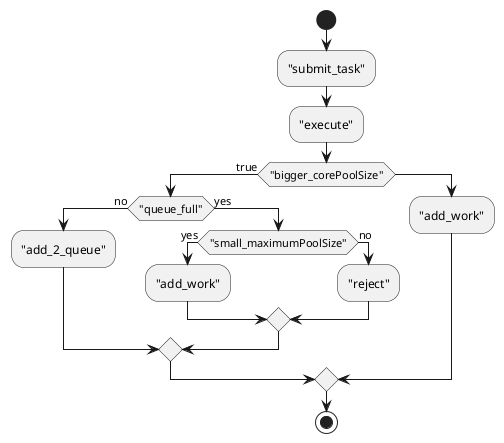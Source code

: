 @startuml
start
:"submit_task";
:"execute";
if ("bigger_corePoolSize") then (true)
    if ("queue_full") then (no)
        :"add_2_queue";
    else (yes)
        if ("small_maximumPoolSize") then (yes)
            :"add_work";
        else (no)
            :"reject";
        endif
    endif
else
:"add_work";
endif
stop
@enduml